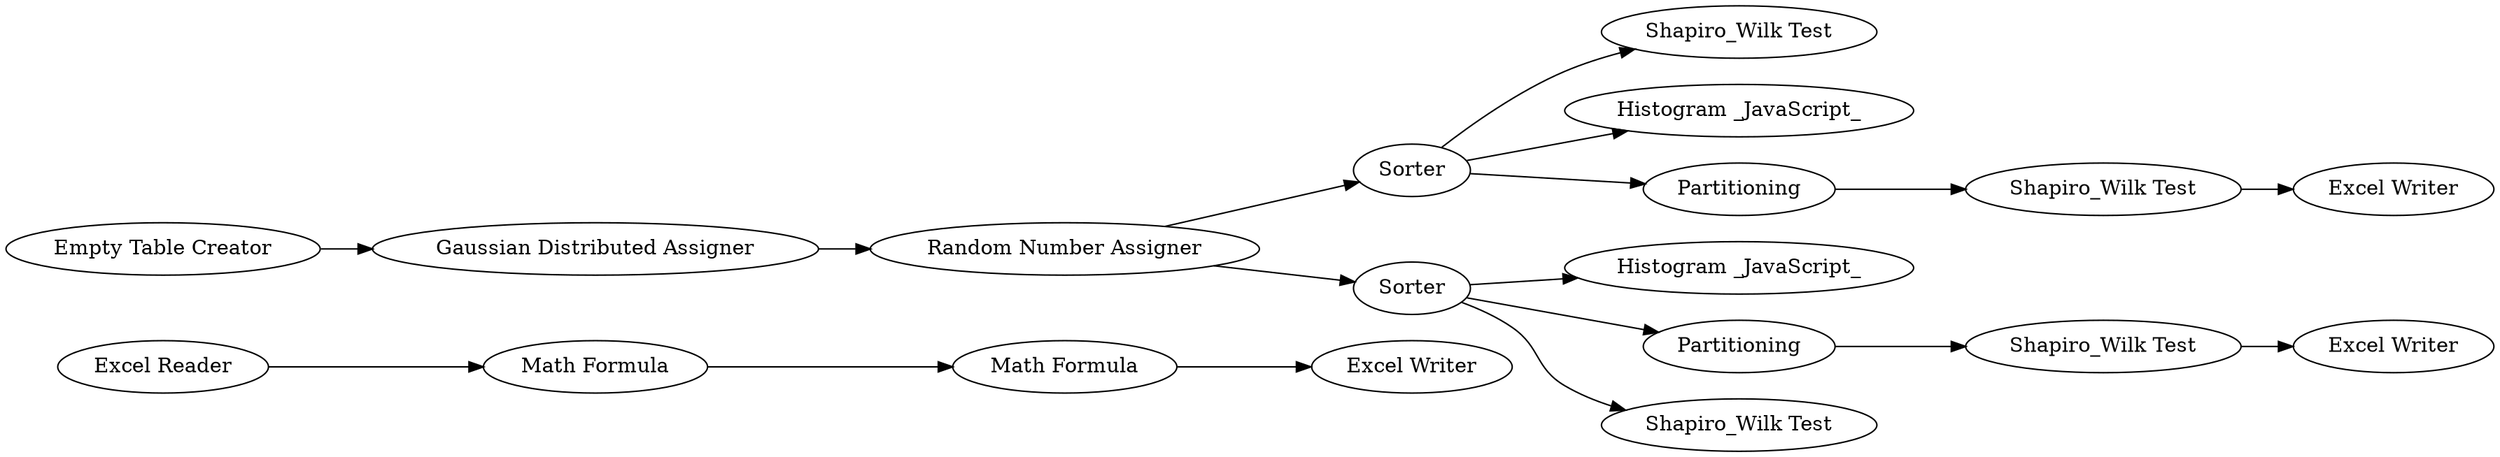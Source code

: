 digraph {
	1 [label="Excel Reader"]
	2 [label="Math Formula"]
	3 [label="Excel Writer"]
	4 [label="Math Formula"]
	5 [label="Empty Table Creator"]
	6 [label="Gaussian Distributed Assigner"]
	7 [label="Histogram _JavaScript_"]
	8 [label="Random Number Assigner"]
	9 [label=Sorter]
	10 [label="Shapiro_Wilk Test"]
	11 [label=Partitioning]
	12 [label="Shapiro_Wilk Test"]
	13 [label="Histogram _JavaScript_"]
	14 [label=Partitioning]
	15 [label="Shapiro_Wilk Test"]
	16 [label="Shapiro_Wilk Test"]
	19 [label=Sorter]
	20 [label="Excel Writer"]
	21 [label="Excel Writer"]
	1 -> 2
	2 -> 4
	4 -> 3
	5 -> 6
	6 -> 8
	8 -> 9
	8 -> 19
	9 -> 10
	9 -> 13
	9 -> 14
	11 -> 12
	12 -> 21
	14 -> 16
	16 -> 20
	19 -> 7
	19 -> 11
	19 -> 15
	rankdir=LR
}
